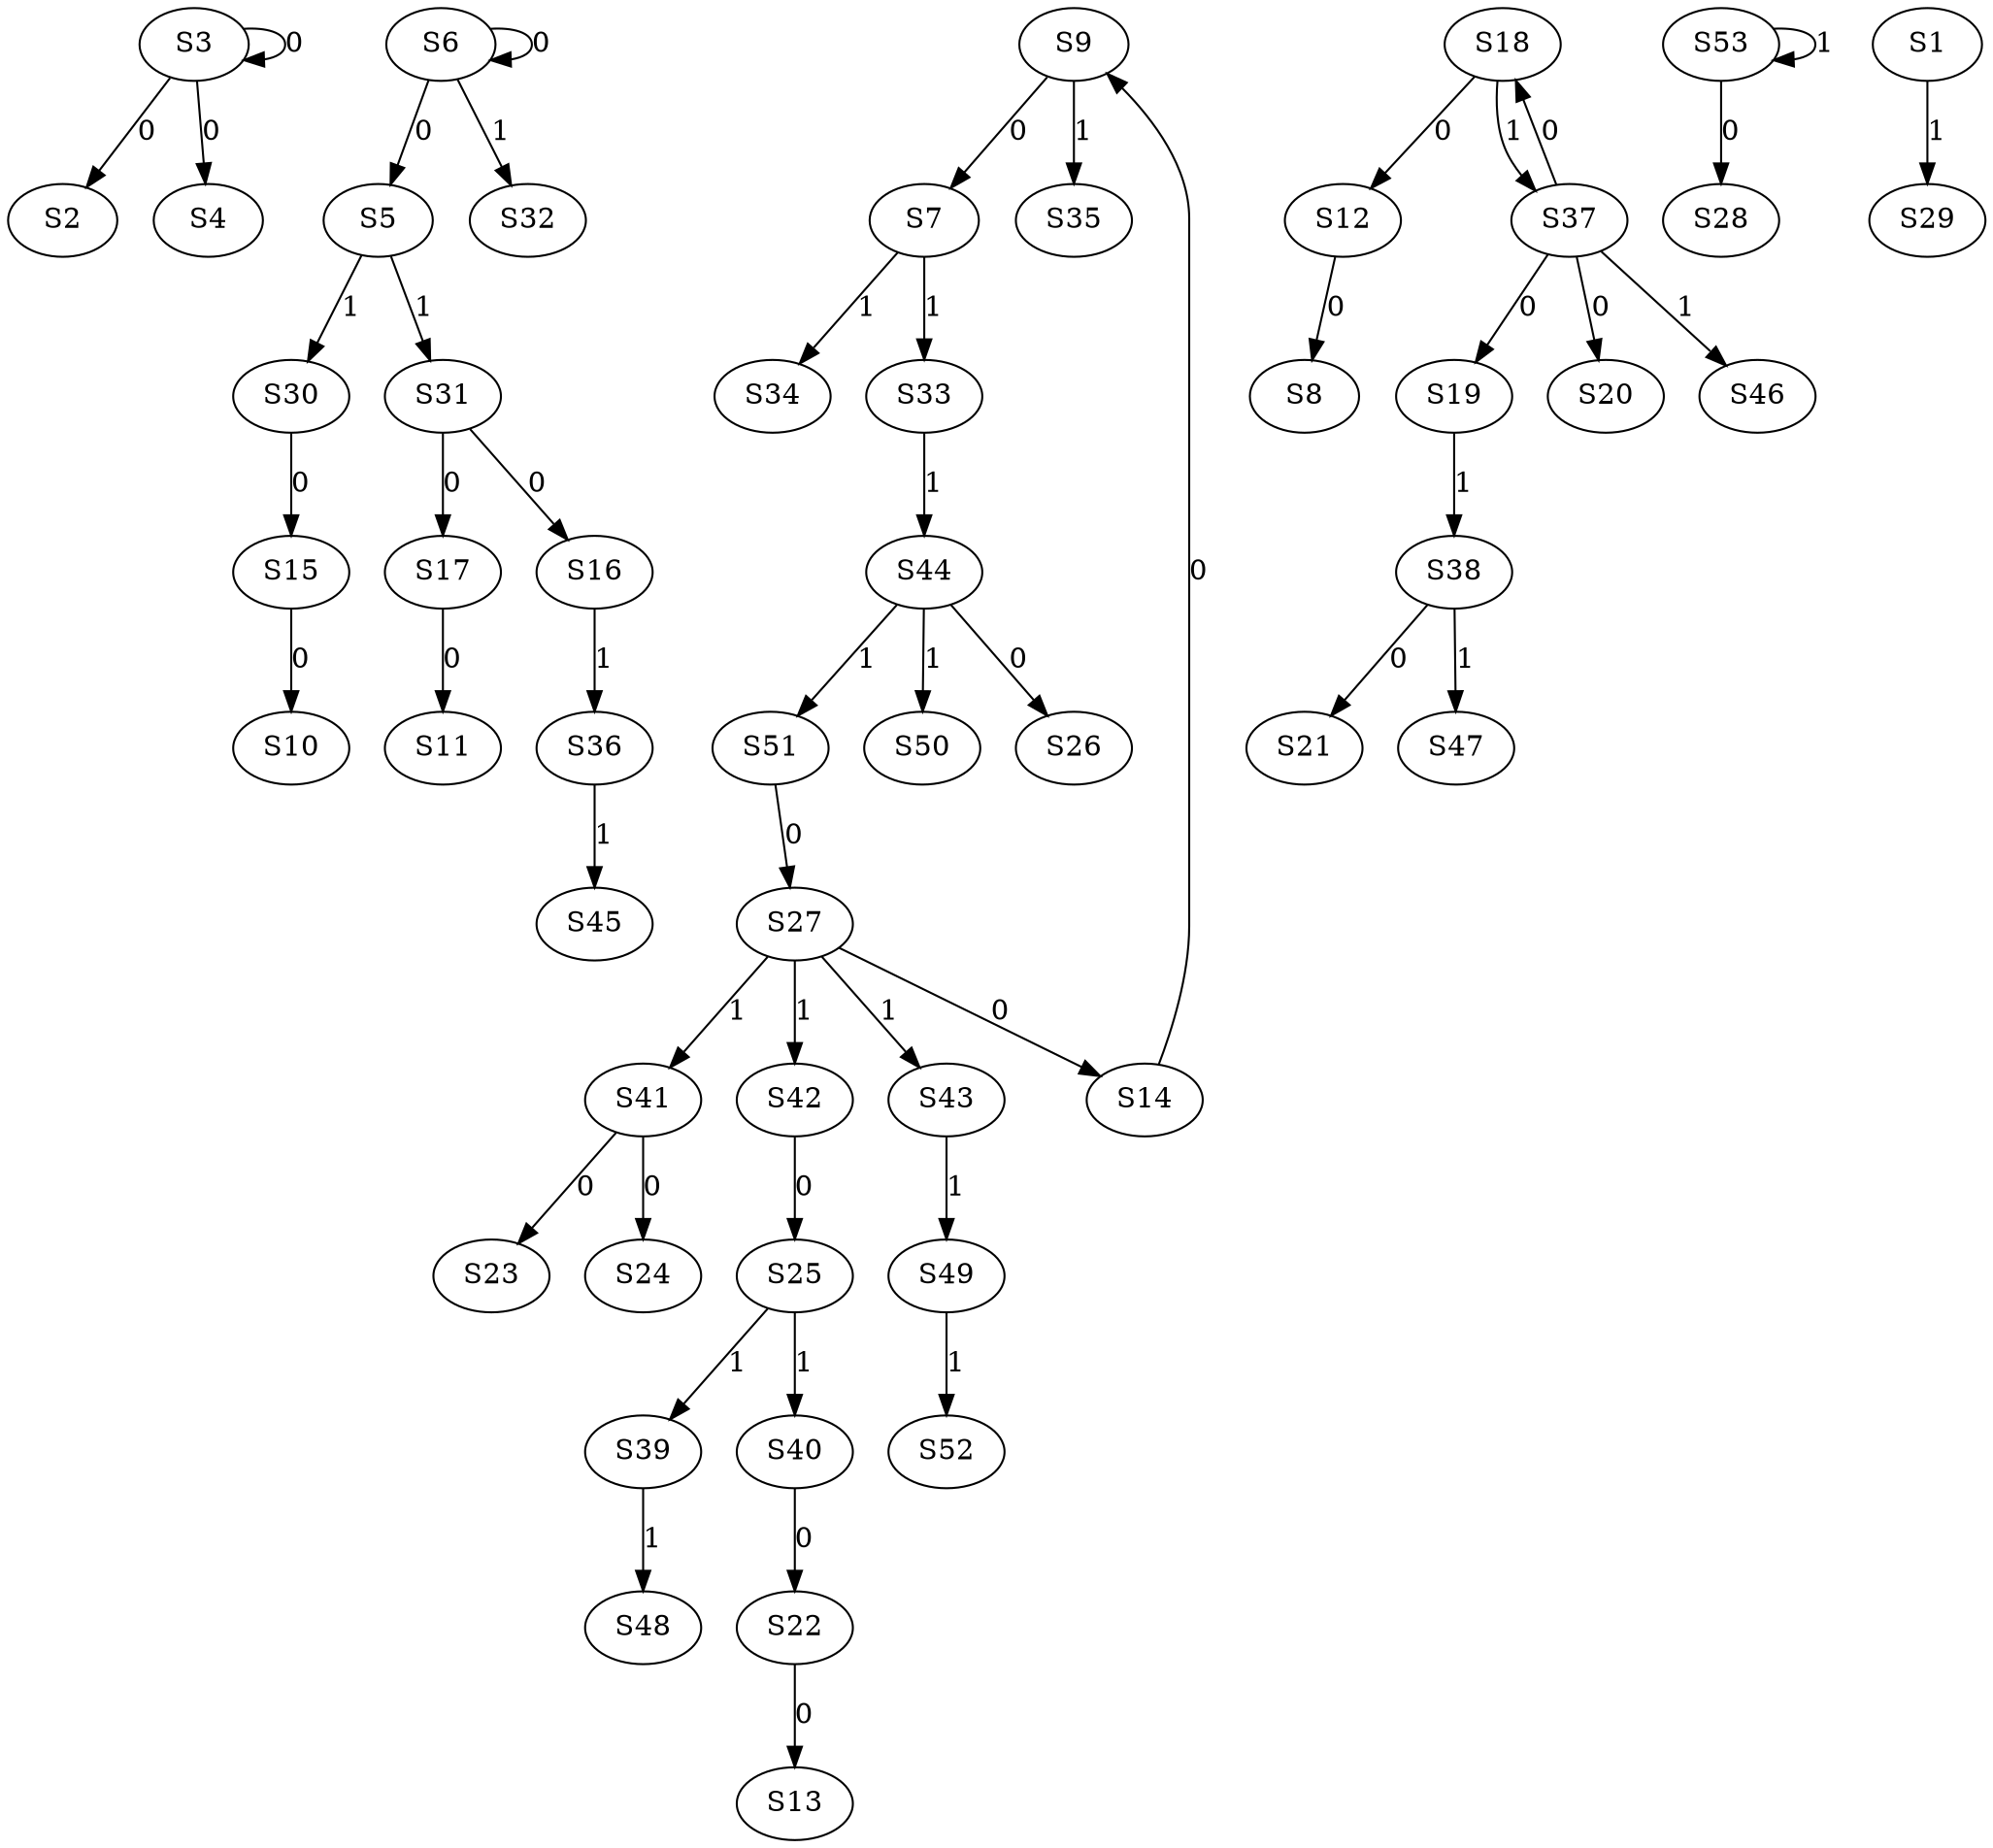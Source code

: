strict digraph {
	S3 -> S2 [ label = 0 ];
	S3 -> S3 [ label = 0 ];
	S3 -> S4 [ label = 0 ];
	S6 -> S5 [ label = 0 ];
	S6 -> S6 [ label = 0 ];
	S9 -> S7 [ label = 0 ];
	S12 -> S8 [ label = 0 ];
	S14 -> S9 [ label = 0 ];
	S15 -> S10 [ label = 0 ];
	S17 -> S11 [ label = 0 ];
	S18 -> S12 [ label = 0 ];
	S22 -> S13 [ label = 0 ];
	S27 -> S14 [ label = 0 ];
	S30 -> S15 [ label = 0 ];
	S31 -> S16 [ label = 0 ];
	S31 -> S17 [ label = 0 ];
	S37 -> S18 [ label = 0 ];
	S37 -> S19 [ label = 0 ];
	S37 -> S20 [ label = 0 ];
	S38 -> S21 [ label = 0 ];
	S40 -> S22 [ label = 0 ];
	S41 -> S23 [ label = 0 ];
	S41 -> S24 [ label = 0 ];
	S42 -> S25 [ label = 0 ];
	S44 -> S26 [ label = 0 ];
	S51 -> S27 [ label = 0 ];
	S53 -> S28 [ label = 0 ];
	S1 -> S29 [ label = 1 ];
	S5 -> S30 [ label = 1 ];
	S5 -> S31 [ label = 1 ];
	S6 -> S32 [ label = 1 ];
	S7 -> S33 [ label = 1 ];
	S7 -> S34 [ label = 1 ];
	S9 -> S35 [ label = 1 ];
	S16 -> S36 [ label = 1 ];
	S18 -> S37 [ label = 1 ];
	S19 -> S38 [ label = 1 ];
	S25 -> S39 [ label = 1 ];
	S25 -> S40 [ label = 1 ];
	S27 -> S41 [ label = 1 ];
	S27 -> S42 [ label = 1 ];
	S27 -> S43 [ label = 1 ];
	S33 -> S44 [ label = 1 ];
	S36 -> S45 [ label = 1 ];
	S37 -> S46 [ label = 1 ];
	S38 -> S47 [ label = 1 ];
	S39 -> S48 [ label = 1 ];
	S43 -> S49 [ label = 1 ];
	S44 -> S50 [ label = 1 ];
	S44 -> S51 [ label = 1 ];
	S49 -> S52 [ label = 1 ];
	S53 -> S53 [ label = 1 ];
}